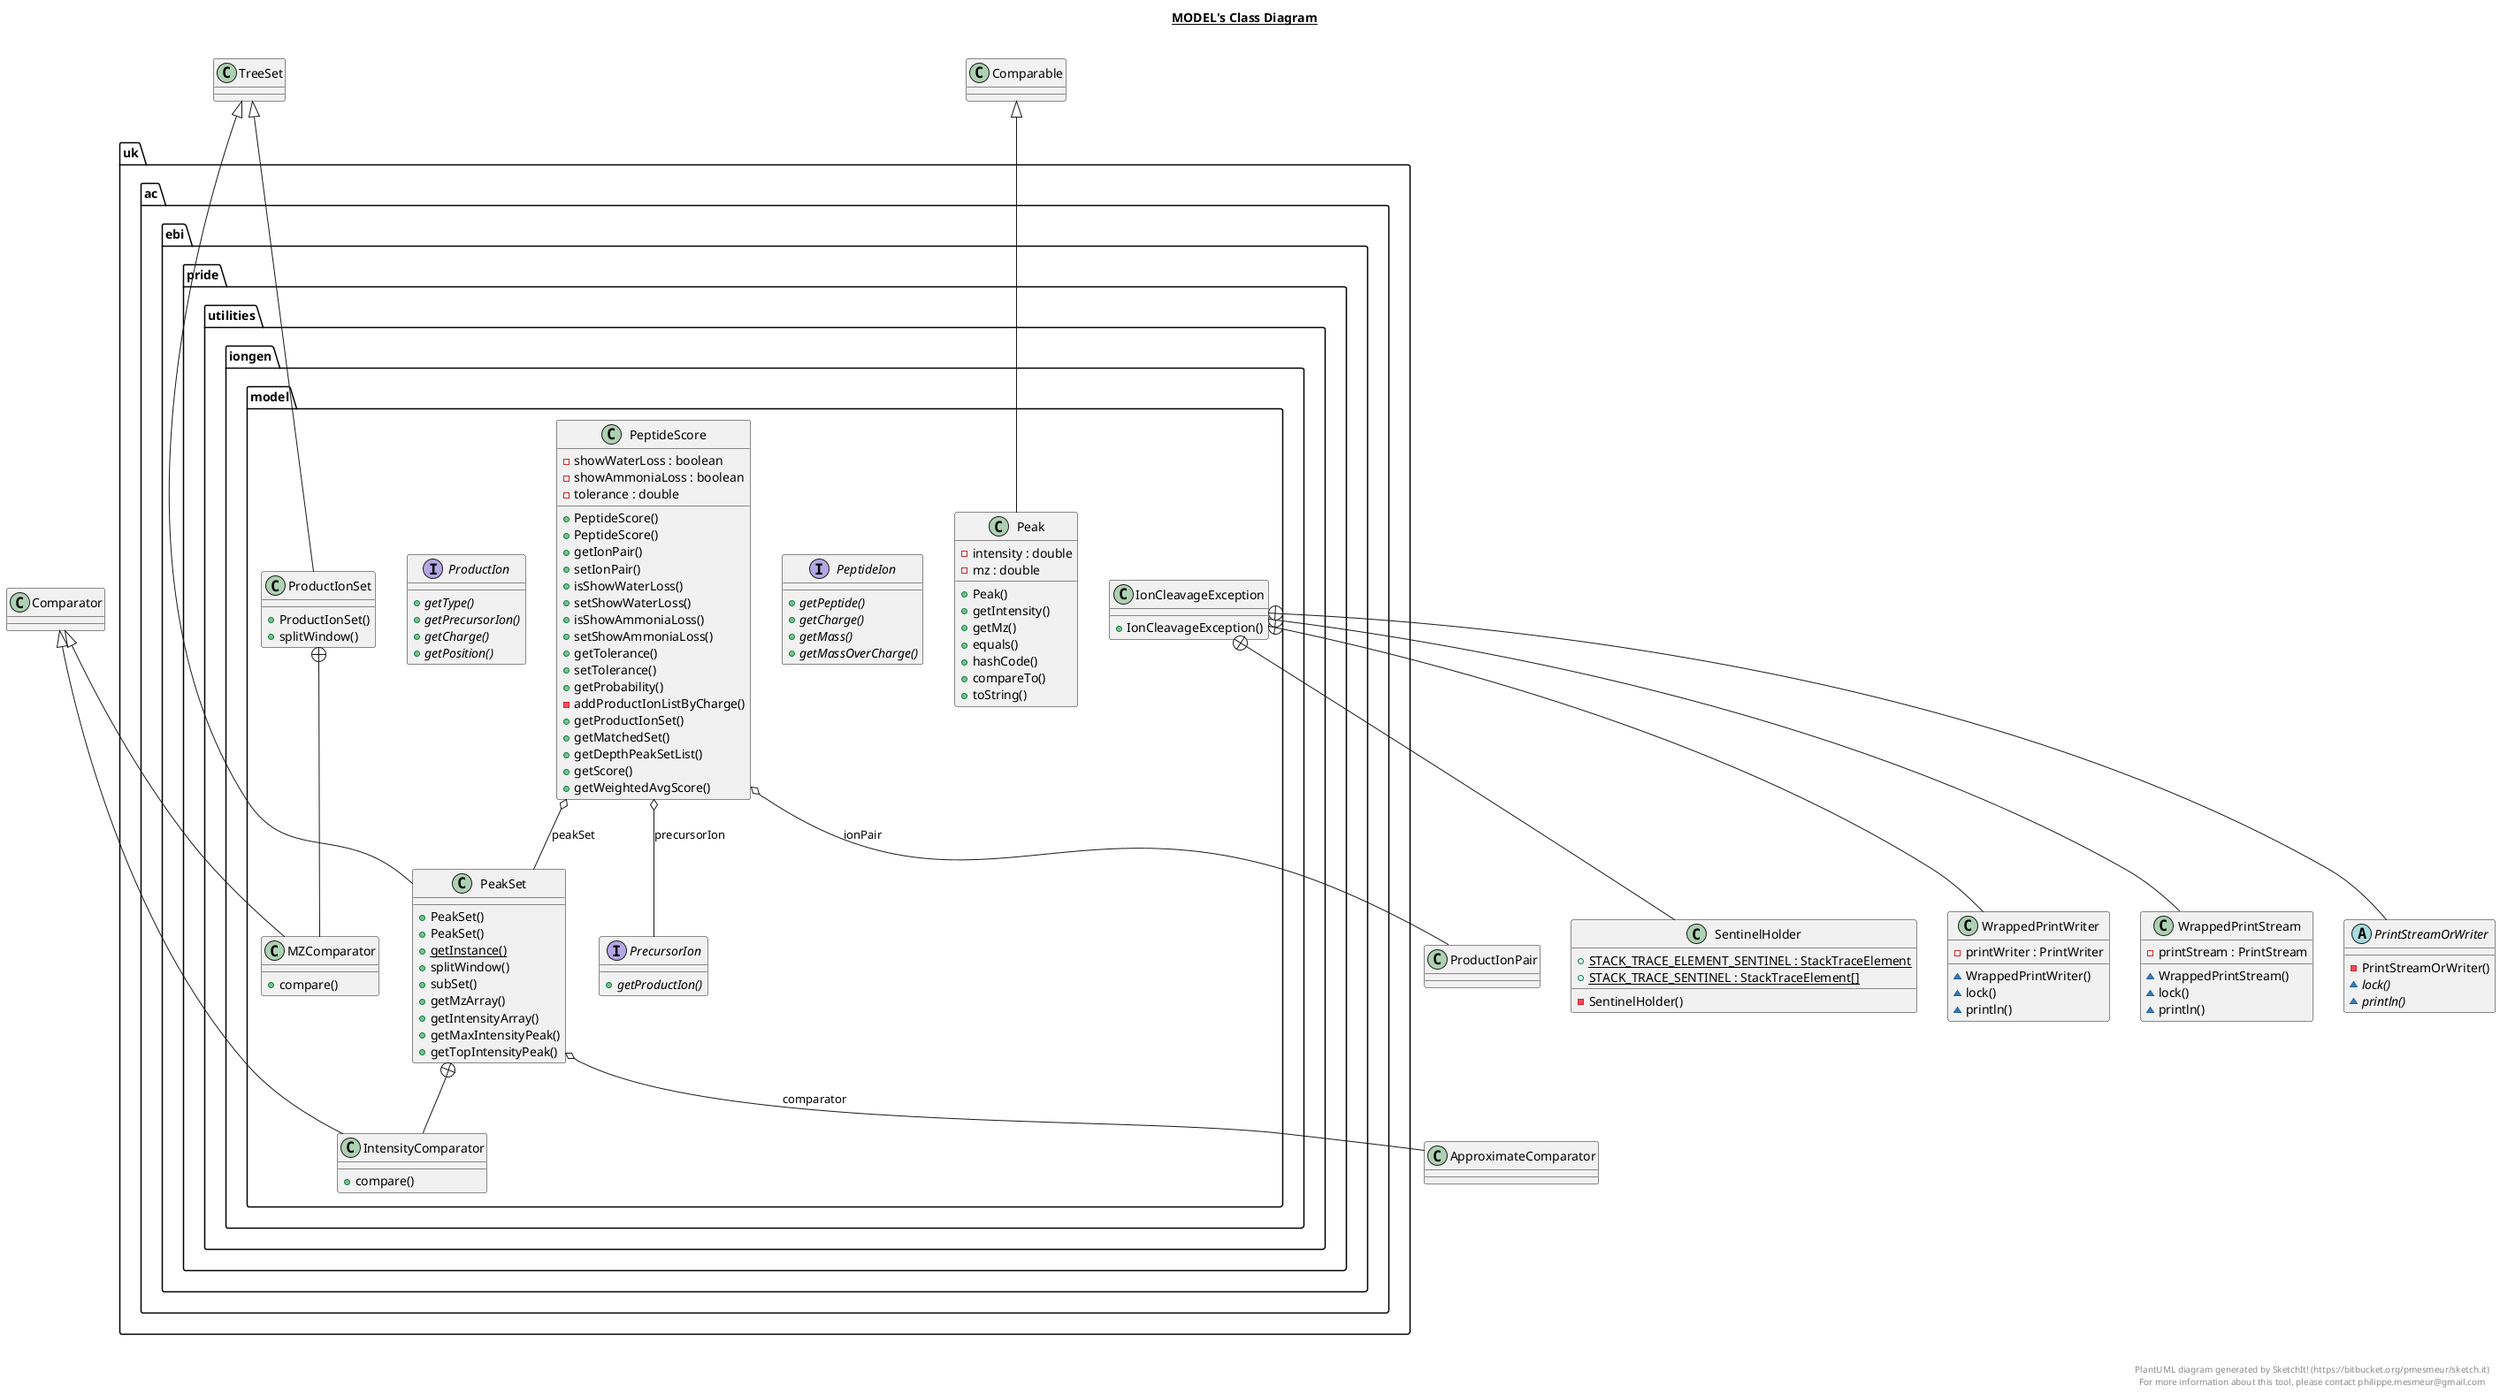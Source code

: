 @startuml

title __MODEL's Class Diagram__\n

  package uk.ac.ebi.pride.utilities.iongen {
    package uk.ac.ebi.pride.utilities.iongen.model {
      class IonCleavageException {
          + IonCleavageException()
      }
    }
  }
  

  class WrappedPrintWriter {
      - printWriter : PrintWriter
      ~ WrappedPrintWriter()
      ~ lock()
      ~ println()
  }
  

  class WrappedPrintStream {
      - printStream : PrintStream
      ~ WrappedPrintStream()
      ~ lock()
      ~ println()
  }
  

  abstract class PrintStreamOrWriter {
      - PrintStreamOrWriter()
      {abstract} ~ lock()
      {abstract} ~ println()
  }
  

  class SentinelHolder {
      {static} + STACK_TRACE_ELEMENT_SENTINEL : StackTraceElement
      {static} + STACK_TRACE_SENTINEL : StackTraceElement[]
      - SentinelHolder()
  }
  

  package uk.ac.ebi.pride.utilities.iongen {
    package uk.ac.ebi.pride.utilities.iongen.model {
      class Peak {
          - intensity : double
          - mz : double
          + Peak()
          + getIntensity()
          + getMz()
          + equals()
          + hashCode()
          + compareTo()
          + toString()
      }
    }
  }
  

  package uk.ac.ebi.pride.utilities.iongen {
    package uk.ac.ebi.pride.utilities.iongen.model {
      class PeakSet {
          + PeakSet()
          + PeakSet()
          {static} + getInstance()
          + splitWindow()
          + subSet()
          + getMzArray()
          + getIntensityArray()
          + getMaxIntensityPeak()
          + getTopIntensityPeak()
      }
    }
  }
  

  package uk.ac.ebi.pride.utilities.iongen {
    package uk.ac.ebi.pride.utilities.iongen.model {
      class IntensityComparator {
          + compare()
      }
    }
  }
  

  package uk.ac.ebi.pride.utilities.iongen {
    package uk.ac.ebi.pride.utilities.iongen.model {
      interface PeptideIon {
          {abstract} + getPeptide()
          {abstract} + getCharge()
          {abstract} + getMass()
          {abstract} + getMassOverCharge()
      }
    }
  }
  

  package uk.ac.ebi.pride.utilities.iongen {
    package uk.ac.ebi.pride.utilities.iongen.model {
      class PeptideScore {
          - showWaterLoss : boolean
          - showAmmoniaLoss : boolean
          - tolerance : double
          + PeptideScore()
          + PeptideScore()
          + getIonPair()
          + setIonPair()
          + isShowWaterLoss()
          + setShowWaterLoss()
          + isShowAmmoniaLoss()
          + setShowAmmoniaLoss()
          + getTolerance()
          + setTolerance()
          + getProbability()
          - addProductIonListByCharge()
          + getProductIonSet()
          + getMatchedSet()
          + getDepthPeakSetList()
          + getScore()
          + getWeightedAvgScore()
      }
    }
  }
  

  package uk.ac.ebi.pride.utilities.iongen {
    package uk.ac.ebi.pride.utilities.iongen.model {
      interface PrecursorIon {
          {abstract} + getProductIon()
      }
    }
  }
  

  package uk.ac.ebi.pride.utilities.iongen {
    package uk.ac.ebi.pride.utilities.iongen.model {
      interface ProductIon {
          {abstract} + getType()
          {abstract} + getPrecursorIon()
          {abstract} + getCharge()
          {abstract} + getPosition()
      }
    }
  }
  

  package uk.ac.ebi.pride.utilities.iongen {
    package uk.ac.ebi.pride.utilities.iongen.model {
      class ProductIonSet {
          + ProductIonSet()
          + splitWindow()
      }
    }
  }
  

  package uk.ac.ebi.pride.utilities.iongen {
    package uk.ac.ebi.pride.utilities.iongen.model {
      class MZComparator {
          + compare()
      }
    }
  }
  

  IonCleavageException +-down- WrappedPrintWriter
  IonCleavageException +-down- WrappedPrintStream
  IonCleavageException +-down- PrintStreamOrWriter
  IonCleavageException +-down- SentinelHolder
  Peak -up-|> Comparable
  PeakSet -up-|> TreeSet
  PeakSet o-- ApproximateComparator : comparator
  PeakSet +-down- IntensityComparator
  IntensityComparator -up-|> Comparator
  PeptideScore o-- PeakSet : peakSet
  PeptideScore o-- PrecursorIon : precursorIon
  PeptideScore o-- ProductIonPair : ionPair
  ProductIonSet -up-|> TreeSet
  ProductIonSet +-down- MZComparator
  MZComparator -up-|> Comparator


right footer


PlantUML diagram generated by SketchIt! (https://bitbucket.org/pmesmeur/sketch.it)
For more information about this tool, please contact philippe.mesmeur@gmail.com
endfooter

@enduml
